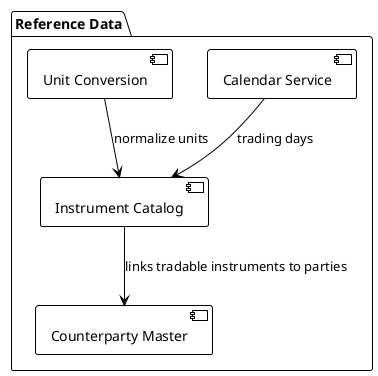 @startuml ReferenceDataComponents
!theme plain

package "Reference Data" {
  [Instrument Catalog] as IC
  [Counterparty Master] as CM
  [Calendar Service] as CAL
  [Unit Conversion] as UC
}

IC --> CM : links tradable instruments to parties
CAL --> IC : trading days
UC --> IC : normalize units
@enduml